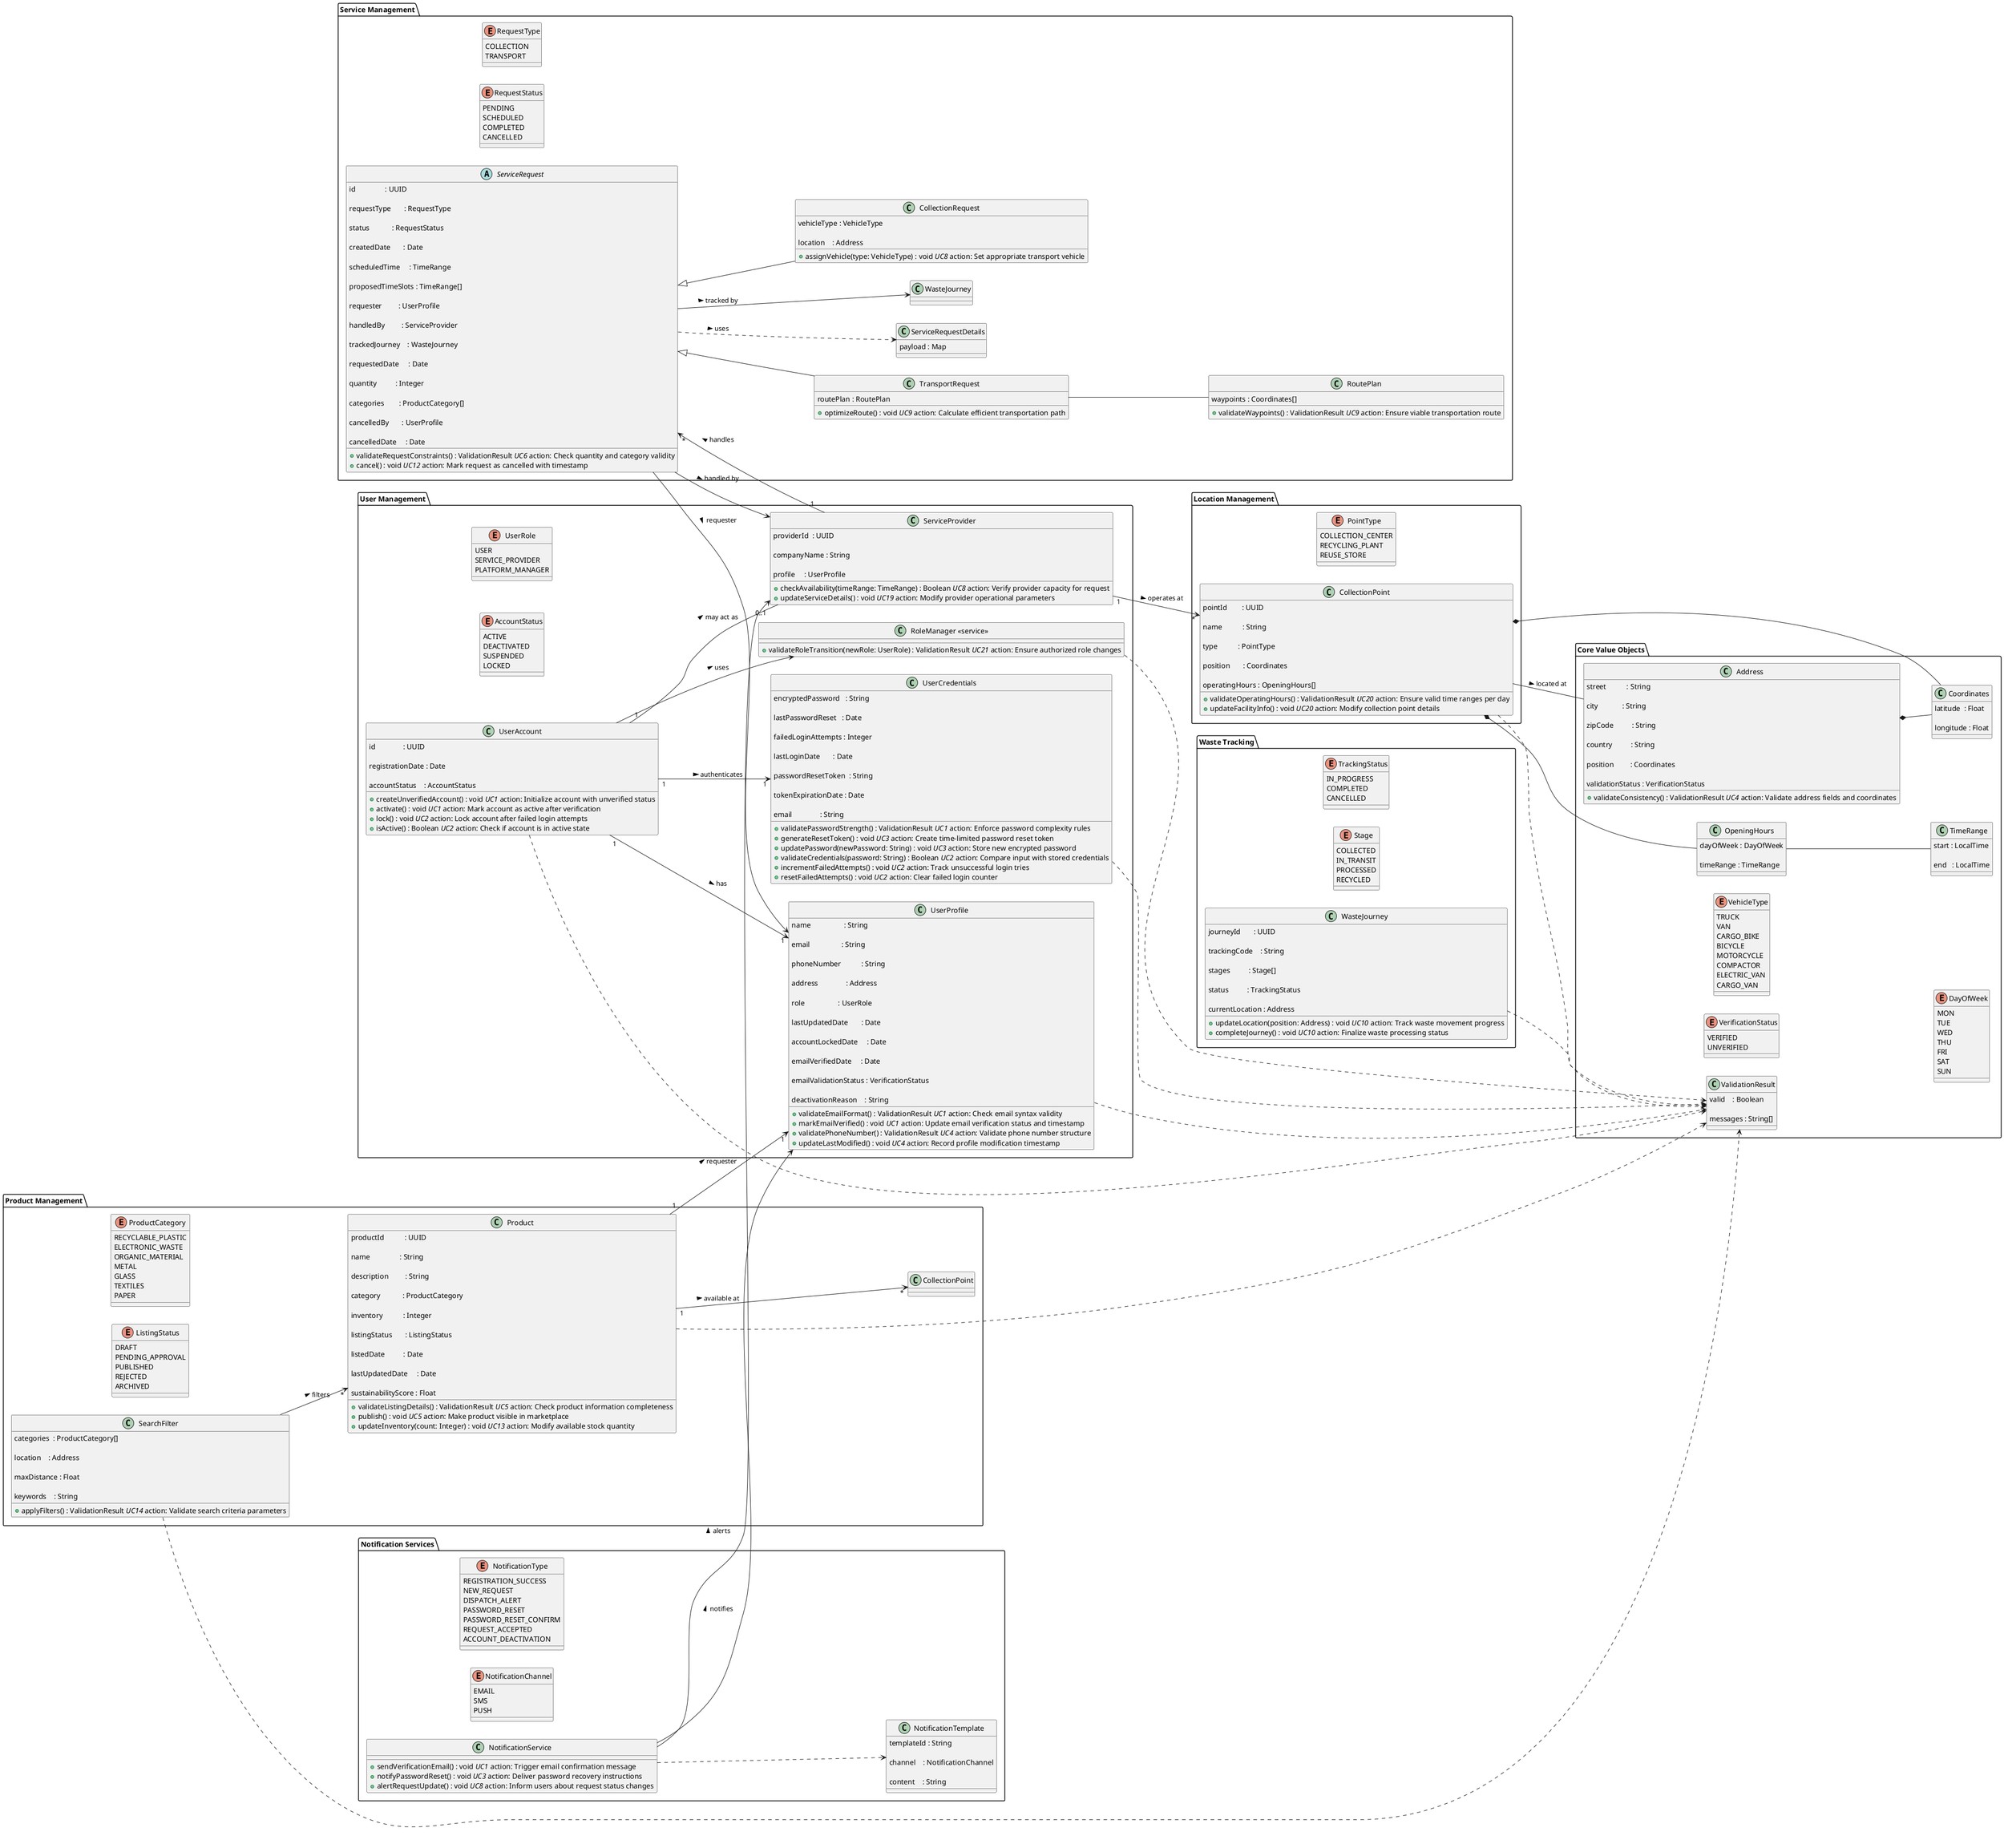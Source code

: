 @startuml
left to right direction
package "Core Value Objects" {
enum VerificationStatus {
VERIFIED
UNVERIFIED
}
enum VehicleType {
TRUCK
VAN
CARGO_BIKE
BICYCLE
MOTORCYCLE
COMPACTOR
ELECTRIC_VAN
CARGO_VAN
}
enum DayOfWeek {
MON
TUE
WED
THU
FRI
SAT
SUN
}
class ValidationResult {

valid    : Boolean

messages : String[]
}
class Coordinates {

latitude  : Float

longitude : Float
}
class Address {

street           : String

city             : String

zipCode          : String

country          : String

position         : Coordinates

validationStatus : VerificationStatus

+ validateConsistency() : ValidationResult //UC4 //action: Validate address fields and coordinates
}
class TimeRange {

start : LocalTime

end   : LocalTime
}
class OpeningHours {

dayOfWeek : DayOfWeek

timeRange : TimeRange
}
Address *-- Coordinates
OpeningHours -- TimeRange
}

package "User Management" {
enum UserRole {
USER
SERVICE_PROVIDER
PLATFORM_MANAGER
}
enum AccountStatus {
ACTIVE
DEACTIVATED
SUSPENDED
LOCKED
}
class UserAccount {

id               : UUID

registrationDate : Date

accountStatus    : AccountStatus

+ createUnverifiedAccount() : void //UC1 //action: Initialize account with unverified status
+ activate() : void //UC1 //action: Mark account as active after verification
+ lock() : void //UC2 //action: Lock account after failed login attempts
+ isActive() : Boolean //UC2 //action: Check if account is in active state
}

class UserProfile {

name                  : String

email                 : String

phoneNumber           : String

address               : Address

role                  : UserRole

lastUpdatedDate       : Date

accountLockedDate     : Date

emailVerifiedDate     : Date

emailValidationStatus : VerificationStatus

deactivationReason    : String

+ validateEmailFormat() : ValidationResult //UC1 //action: Check email syntax validity
+ markEmailVerified() : void //UC1 //action: Update email verification status and timestamp
+ validatePhoneNumber() : ValidationResult //UC4 //action: Validate phone number structure
+ updateLastModified() : void //UC4 //action: Record profile modification timestamp
}

class UserCredentials {

encryptedPassword   : String

lastPasswordReset   : Date

failedLoginAttempts : Integer

lastLoginDate       : Date

passwordResetToken  : String

tokenExpirationDate : Date

email               : String

+ validatePasswordStrength() : ValidationResult //UC1 //action: Enforce password complexity rules
+ generateResetToken() : void //UC3 //action: Create time-limited password reset token
+ updatePassword(newPassword: String) : void //UC3 //action: Store new encrypted password
+ validateCredentials(password: String) : Boolean //UC2 //action: Compare input with stored credentials
+ incrementFailedAttempts() : void //UC2 //action: Track unsuccessful login tries
+ resetFailedAttempts() : void //UC2 //action: Clear failed login counter
}

class ServiceProvider {

providerId  : UUID

companyName : String

profile     : UserProfile

+ checkAvailability(timeRange: TimeRange) : Boolean //UC8 //action: Verify provider capacity for request
+ updateServiceDetails() : void //UC19 //action: Modify provider operational parameters
}

class "RoleManager <<service>>" as RoleManager {
+ validateRoleTransition(newRole: UserRole) : ValidationResult //UC21 //action: Ensure authorized role changes
}
UserAccount ..> ValidationResult
UserProfile ..> ValidationResult
UserCredentials ..> ValidationResult
RoleManager ..> ValidationResult
UserAccount "1" --> "1" UserProfile : has >
UserAccount "1" --> "1" UserCredentials : authenticates >
UserAccount --> RoleManager : uses >
UserAccount "1" -- "0..1" ServiceProvider : may act as >
}

package "Service Management" {
enum RequestType {
COLLECTION
TRANSPORT
}
enum RequestStatus {
PENDING
SCHEDULED
COMPLETED
CANCELLED
}
abstract class ServiceRequest {

id                : UUID

requestType       : RequestType

status            : RequestStatus

createdDate       : Date

scheduledTime     : TimeRange

proposedTimeSlots : TimeRange[]

requester         : UserProfile

handledBy         : ServiceProvider

trackedJourney    : WasteJourney

requestedDate     : Date

quantity          : Integer

categories        : ProductCategory[]

cancelledBy       : UserProfile

cancelledDate     : Date

+ validateRequestConstraints() : ValidationResult //UC6 //action: Check quantity and category validity
+ cancel() : void //UC12 //action: Mark request as cancelled with timestamp
}

class CollectionRequest extends ServiceRequest {

vehicleType : VehicleType

location    : Address

+ assignVehicle(type: VehicleType) : void //UC8 //action: Set appropriate transport vehicle
}

class TransportRequest extends ServiceRequest {

routePlan : RoutePlan

+ optimizeRoute() : void //UC9 //action: Calculate efficient transportation path
}

class ServiceRequestDetails {

payload : Map
}
ServiceRequest ..> ServiceRequestDetails : uses >
class RoutePlan {

waypoints : Coordinates[]

+ validateWaypoints() : ValidationResult //UC9 //action: Ensure viable transportation route
}
ServiceProvider "1" --> "*" ServiceRequest : handles >

TransportRequest -- RoutePlan
ServiceRequest --> WasteJourney : tracked by >
ServiceRequest --> UserProfile : requester >
ServiceRequest --> ServiceProvider : handled by >
}

package "Waste Tracking" {
enum TrackingStatus {
IN_PROGRESS
COMPLETED
CANCELLED
}
enum Stage {
COLLECTED
IN_TRANSIT
PROCESSED
RECYCLED
}
class WasteJourney {

journeyId       : UUID

trackingCode    : String

stages          : Stage[]

status          : TrackingStatus

currentLocation : Address

+ updateLocation(position: Address) : void //UC10 //action: Track waste movement progress
+ completeJourney() : void //UC10 //action: Finalize waste processing status
}
WasteJourney ..> ValidationResult
}

package "Product Management" {
enum ProductCategory {
RECYCLABLE_PLASTIC
ELECTRONIC_WASTE
ORGANIC_MATERIAL
METAL
GLASS
TEXTILES
PAPER
}
enum ListingStatus {
DRAFT
PENDING_APPROVAL
PUBLISHED
REJECTED
ARCHIVED
}
class Product {

productId           : UUID

name                : String

description         : String

category            : ProductCategory

inventory           : Integer

listingStatus       : ListingStatus

listedDate          : Date

lastUpdatedDate     : Date

sustainabilityScore : Float

+ validateListingDetails() : ValidationResult //UC5 //action: Check product information completeness
+ publish() : void //UC5 //action: Make product visible in marketplace
+ updateInventory(count: Integer) : void //UC13 //action: Modify available stock quantity
}

class SearchFilter {

categories  : ProductCategory[]

location    : Address

maxDistance : Float

keywords    : String

+ applyFilters() : ValidationResult //UC14 //action: Validate search criteria parameters
}
Product ..> ValidationResult
SearchFilter ..> ValidationResult
Product "1" --> "*" CollectionPoint : available at >
Product "1" --> "1" UserProfile      : requester >
SearchFilter --> "*" Product            : filters >
}

package "Location Management" {
enum PointType {
COLLECTION_CENTER
RECYCLING_PLANT
REUSE_STORE
}
class CollectionPoint {

pointId        : UUID

name           : String

type           : PointType

position       : Coordinates

operatingHours : OpeningHours[]

+ validateOperatingHours() : ValidationResult //UC20 //action: Ensure valid time ranges per day
+ updateFacilityInfo() : void //UC20 //action: Modify collection point details
}
CollectionPoint ..> ValidationResult
CollectionPoint *-- Coordinates
CollectionPoint *-- OpeningHours
CollectionPoint -- Address : located at >
ServiceProvider "1" --> "*" CollectionPoint : operates at >
}

package "Notification Services" {
enum NotificationType {
REGISTRATION_SUCCESS
NEW_REQUEST
DISPATCH_ALERT
PASSWORD_RESET
PASSWORD_RESET_CONFIRM
REQUEST_ACCEPTED
ACCOUNT_DEACTIVATION
}
enum NotificationChannel{
EMAIL
SMS
PUSH
}
class NotificationTemplate {

templateId : String

channel    : NotificationChannel

content    : String
}

class NotificationService {
+ sendVerificationEmail() : void //UC1 //action: Trigger email confirmation message
+ notifyPasswordReset() : void //UC3 //action: Deliver password recovery instructions
+ alertRequestUpdate() : void //UC8 //action: Inform users about request status changes
}
NotificationService ..> NotificationTemplate
NotificationService --> UserProfile     : notifies >
NotificationService --> ServiceProvider : alerts >
}
@enduml